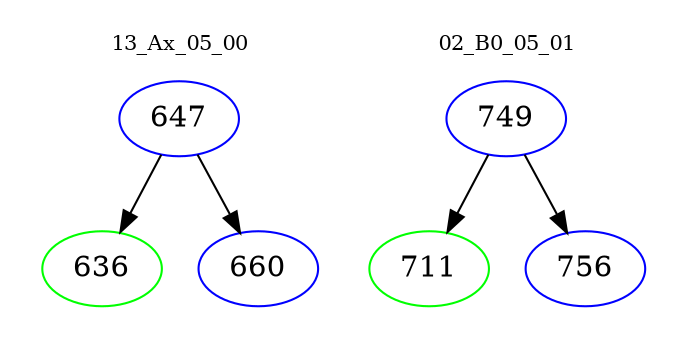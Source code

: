 digraph{
subgraph cluster_0 {
color = white
label = "13_Ax_05_00";
fontsize=10;
T0_647 [label="647", color="blue"]
T0_647 -> T0_636 [color="black"]
T0_636 [label="636", color="green"]
T0_647 -> T0_660 [color="black"]
T0_660 [label="660", color="blue"]
}
subgraph cluster_1 {
color = white
label = "02_B0_05_01";
fontsize=10;
T1_749 [label="749", color="blue"]
T1_749 -> T1_711 [color="black"]
T1_711 [label="711", color="green"]
T1_749 -> T1_756 [color="black"]
T1_756 [label="756", color="blue"]
}
}
